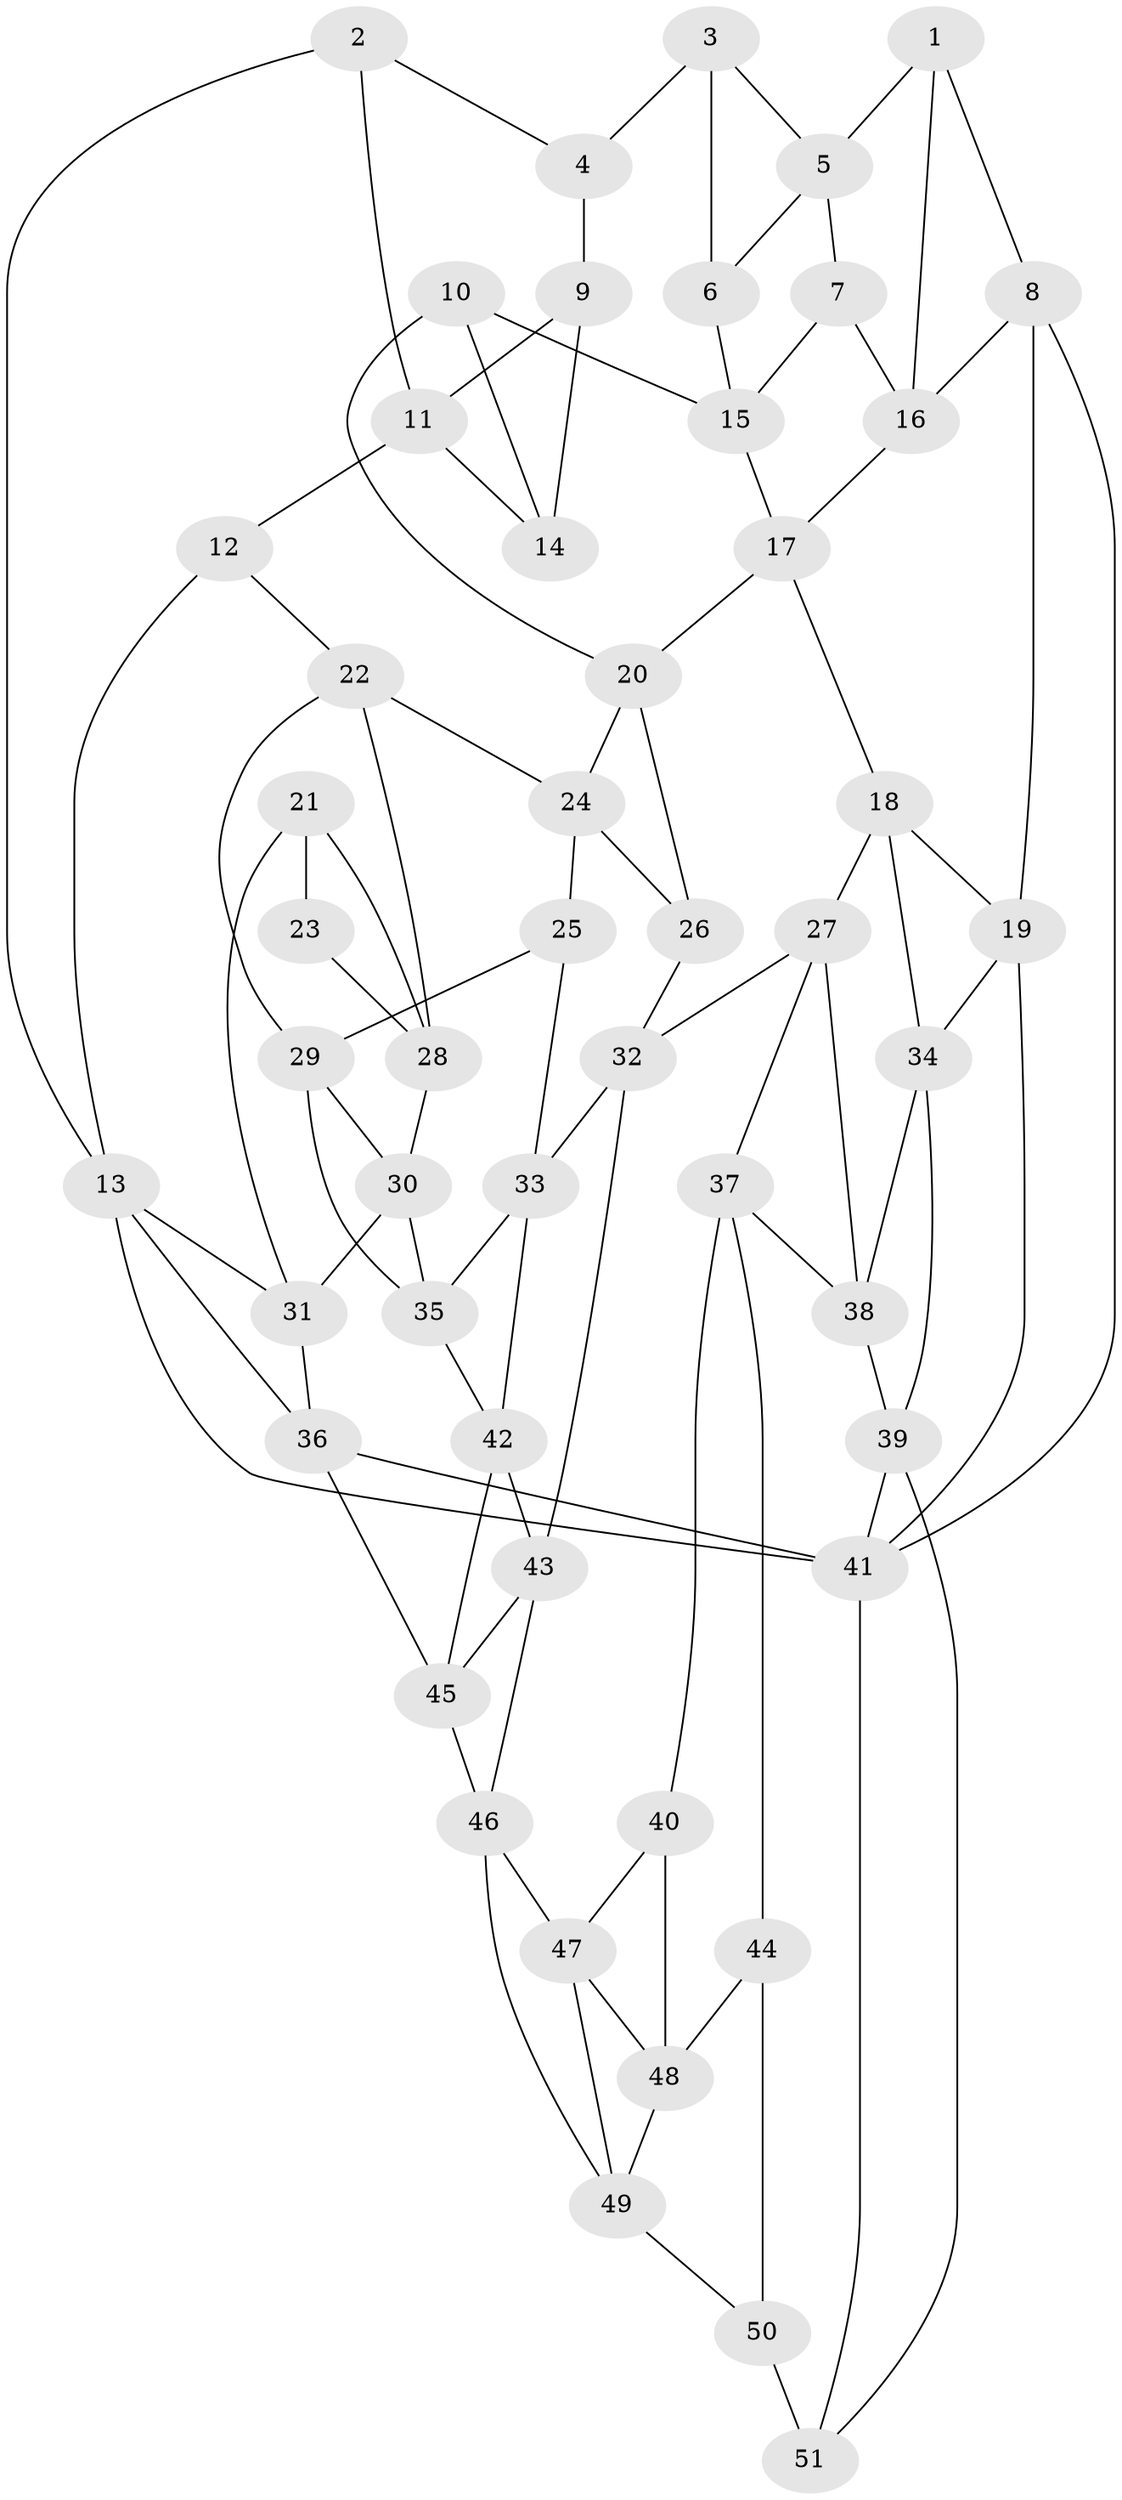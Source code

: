 // original degree distribution, {3: 0.029411764705882353, 4: 0.2647058823529412, 5: 0.4411764705882353, 6: 0.2647058823529412}
// Generated by graph-tools (version 1.1) at 2025/03/03/09/25 03:03:22]
// undirected, 51 vertices, 94 edges
graph export_dot {
graph [start="1"]
  node [color=gray90,style=filled];
  1;
  2;
  3;
  4;
  5;
  6;
  7;
  8;
  9;
  10;
  11;
  12;
  13;
  14;
  15;
  16;
  17;
  18;
  19;
  20;
  21;
  22;
  23;
  24;
  25;
  26;
  27;
  28;
  29;
  30;
  31;
  32;
  33;
  34;
  35;
  36;
  37;
  38;
  39;
  40;
  41;
  42;
  43;
  44;
  45;
  46;
  47;
  48;
  49;
  50;
  51;
  1 -- 5 [weight=1.0];
  1 -- 8 [weight=1.0];
  1 -- 16 [weight=1.0];
  2 -- 4 [weight=1.0];
  2 -- 11 [weight=1.0];
  2 -- 13 [weight=1.0];
  3 -- 4 [weight=1.0];
  3 -- 5 [weight=1.0];
  3 -- 6 [weight=1.0];
  4 -- 9 [weight=1.0];
  5 -- 6 [weight=1.0];
  5 -- 7 [weight=1.0];
  6 -- 15 [weight=1.0];
  7 -- 15 [weight=1.0];
  7 -- 16 [weight=1.0];
  8 -- 16 [weight=1.0];
  8 -- 19 [weight=1.0];
  8 -- 41 [weight=1.0];
  9 -- 11 [weight=1.0];
  9 -- 14 [weight=2.0];
  10 -- 14 [weight=1.0];
  10 -- 15 [weight=1.0];
  10 -- 20 [weight=1.0];
  11 -- 12 [weight=1.0];
  11 -- 14 [weight=1.0];
  12 -- 13 [weight=1.0];
  12 -- 22 [weight=1.0];
  13 -- 31 [weight=1.0];
  13 -- 36 [weight=1.0];
  13 -- 41 [weight=1.0];
  15 -- 17 [weight=1.0];
  16 -- 17 [weight=1.0];
  17 -- 18 [weight=1.0];
  17 -- 20 [weight=1.0];
  18 -- 19 [weight=1.0];
  18 -- 27 [weight=1.0];
  18 -- 34 [weight=1.0];
  19 -- 34 [weight=1.0];
  19 -- 41 [weight=1.0];
  20 -- 24 [weight=1.0];
  20 -- 26 [weight=1.0];
  21 -- 23 [weight=1.0];
  21 -- 28 [weight=1.0];
  21 -- 31 [weight=1.0];
  22 -- 24 [weight=1.0];
  22 -- 28 [weight=1.0];
  22 -- 29 [weight=1.0];
  23 -- 28 [weight=1.0];
  24 -- 25 [weight=1.0];
  24 -- 26 [weight=1.0];
  25 -- 29 [weight=1.0];
  25 -- 33 [weight=1.0];
  26 -- 32 [weight=1.0];
  27 -- 32 [weight=1.0];
  27 -- 37 [weight=1.0];
  27 -- 38 [weight=1.0];
  28 -- 30 [weight=1.0];
  29 -- 30 [weight=1.0];
  29 -- 35 [weight=1.0];
  30 -- 31 [weight=1.0];
  30 -- 35 [weight=1.0];
  31 -- 36 [weight=1.0];
  32 -- 33 [weight=1.0];
  32 -- 43 [weight=1.0];
  33 -- 35 [weight=1.0];
  33 -- 42 [weight=1.0];
  34 -- 38 [weight=1.0];
  34 -- 39 [weight=1.0];
  35 -- 42 [weight=1.0];
  36 -- 41 [weight=1.0];
  36 -- 45 [weight=1.0];
  37 -- 38 [weight=1.0];
  37 -- 40 [weight=1.0];
  37 -- 44 [weight=1.0];
  38 -- 39 [weight=1.0];
  39 -- 41 [weight=1.0];
  39 -- 51 [weight=1.0];
  40 -- 47 [weight=1.0];
  40 -- 48 [weight=1.0];
  41 -- 51 [weight=1.0];
  42 -- 43 [weight=1.0];
  42 -- 45 [weight=1.0];
  43 -- 45 [weight=1.0];
  43 -- 46 [weight=1.0];
  44 -- 48 [weight=1.0];
  44 -- 50 [weight=1.0];
  45 -- 46 [weight=1.0];
  46 -- 47 [weight=1.0];
  46 -- 49 [weight=1.0];
  47 -- 48 [weight=1.0];
  47 -- 49 [weight=1.0];
  48 -- 49 [weight=1.0];
  49 -- 50 [weight=1.0];
  50 -- 51 [weight=2.0];
}
